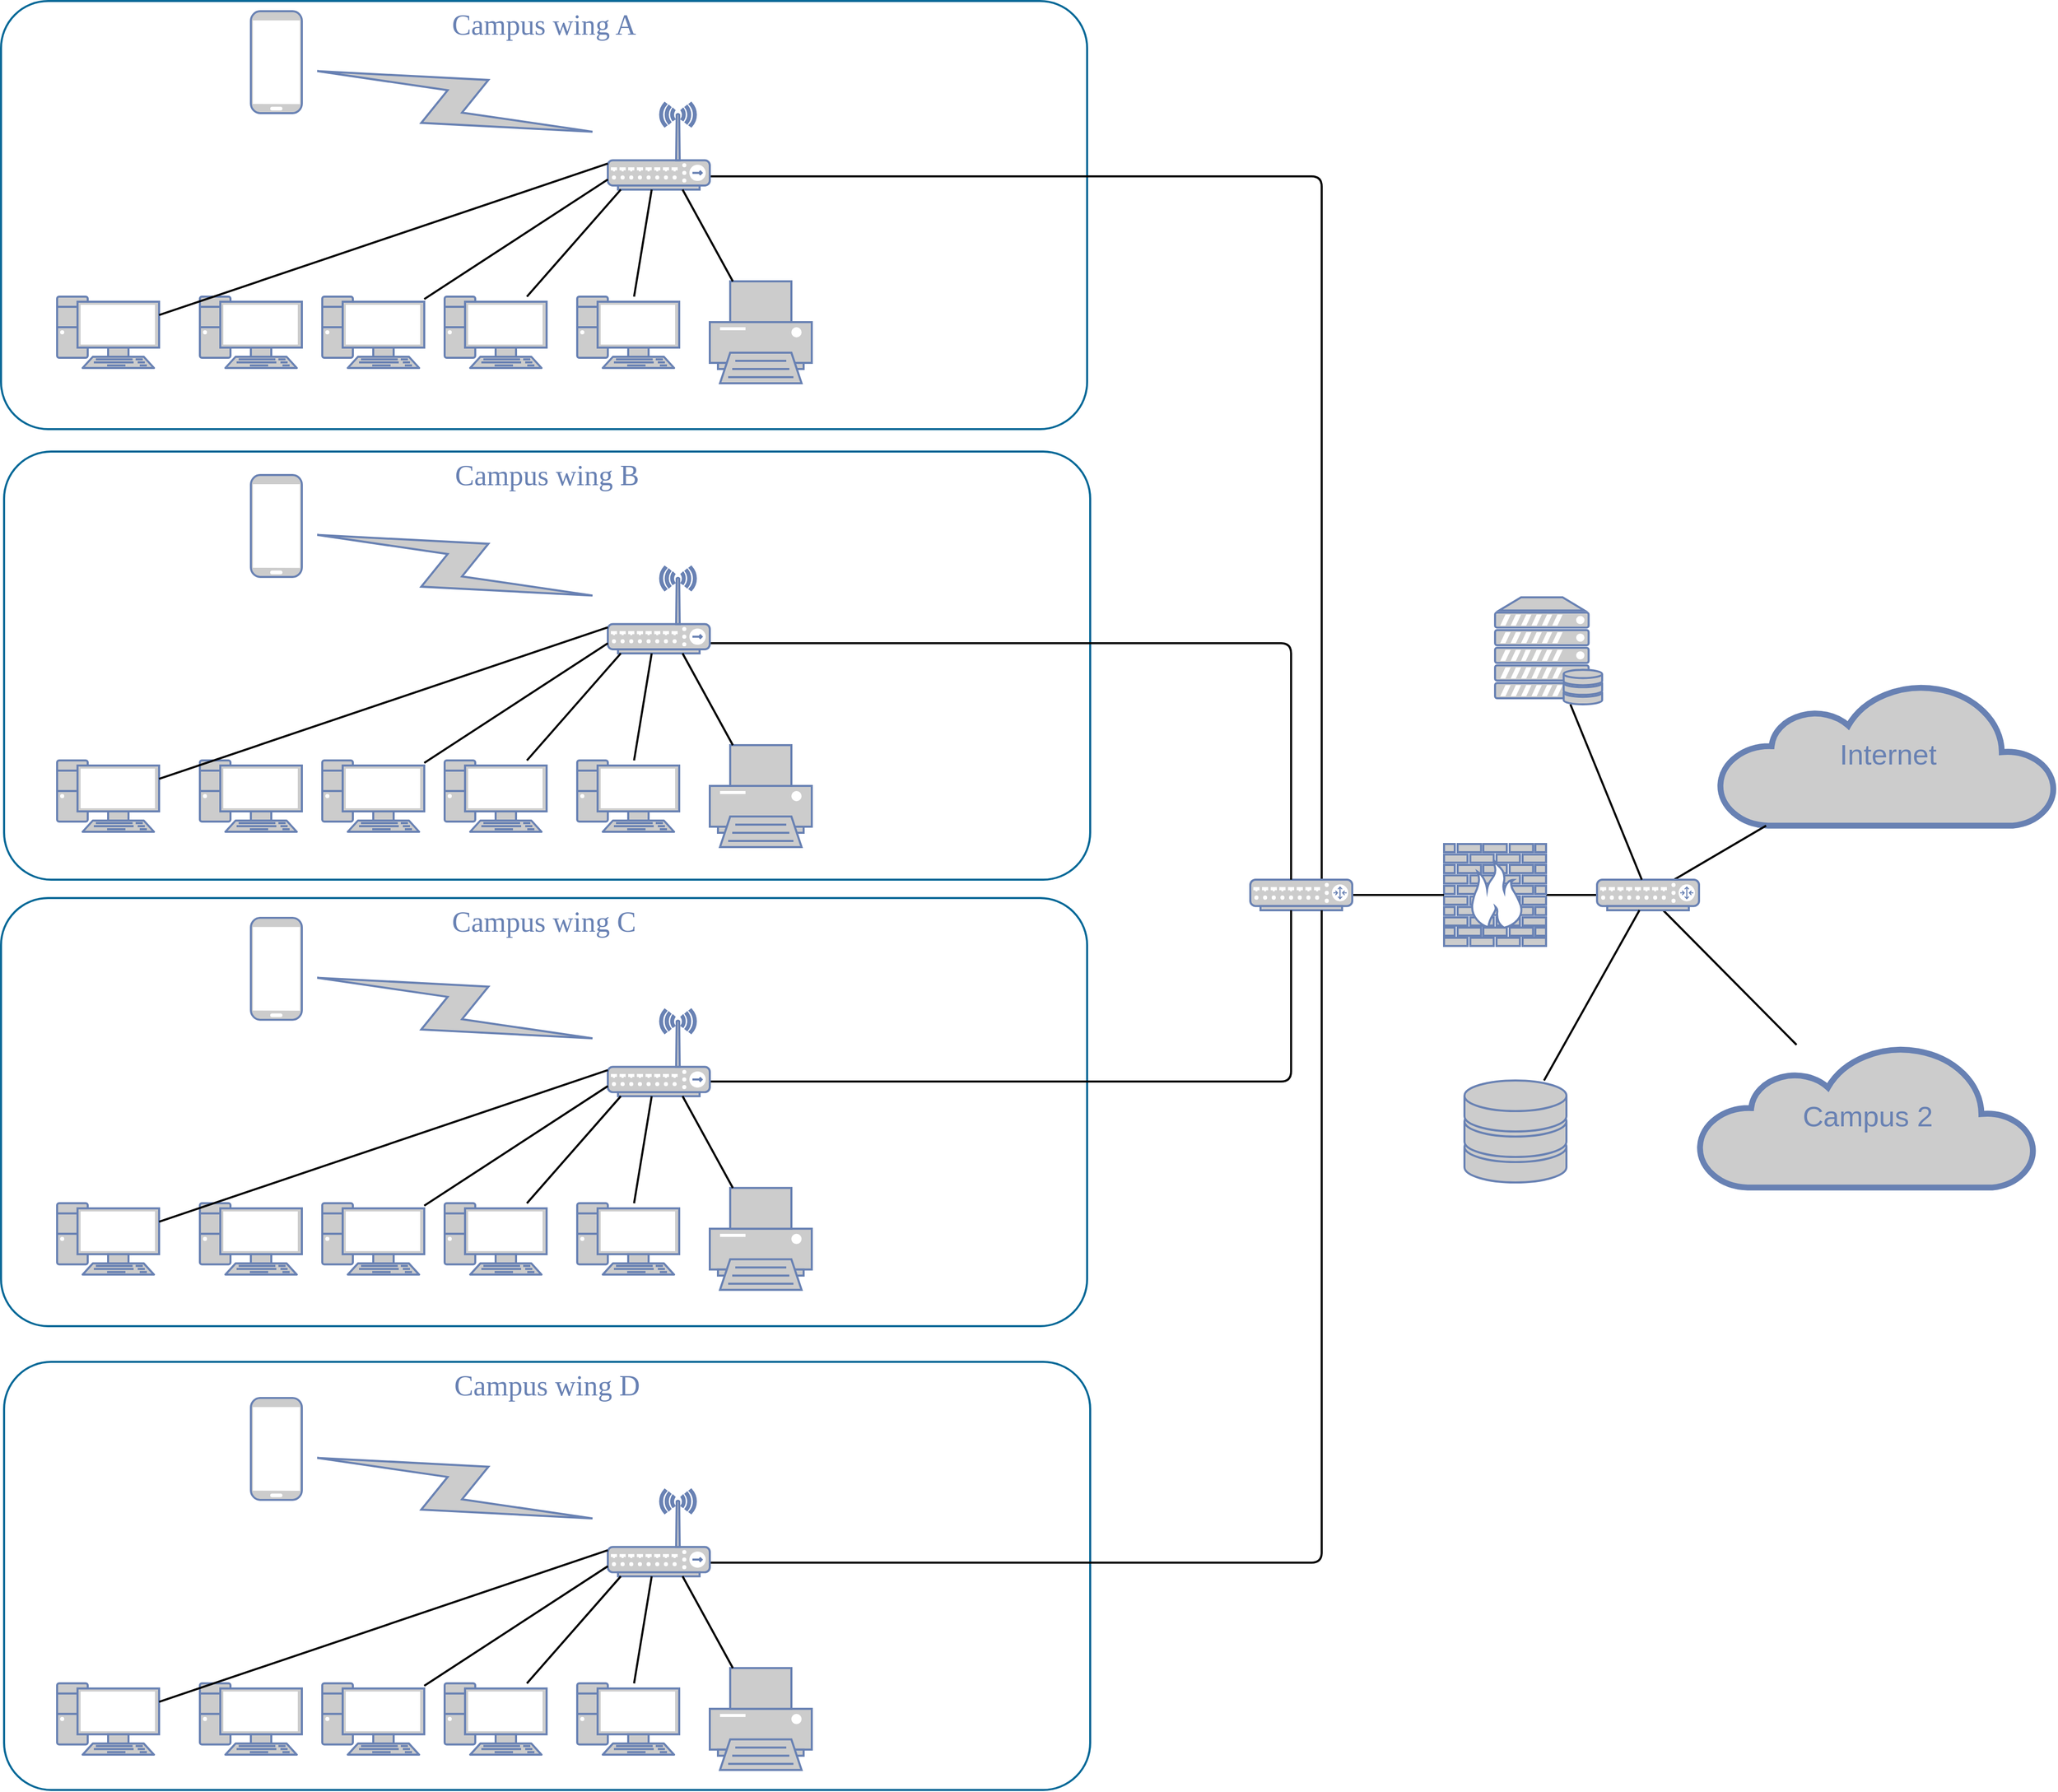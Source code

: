<mxfile version="26.2.9">
  <diagram name="Page-1" id="bfe91b75-5d2c-26a0-9c1d-138518896778">
    <mxGraphModel dx="3520" dy="1870" grid="1" gridSize="10" guides="1" tooltips="1" connect="1" arrows="1" fold="1" page="1" pageScale="1" pageWidth="1100" pageHeight="850" background="none" math="0" shadow="0">
      <root>
        <mxCell id="0" />
        <mxCell id="1" parent="0" />
        <mxCell id="7c3789c024ecab99-82" value="Campus wing D" style="rounded=1;whiteSpace=wrap;html=1;shadow=0;comic=0;strokeColor=#036897;strokeWidth=2;fillColor=none;fontFamily=Verdana;fontSize=28;fontColor=#6881B3;align=center;arcSize=11;verticalAlign=top;" parent="1" vertex="1">
          <mxGeometry x="78" y="1355" width="1065" height="420" as="geometry" />
        </mxCell>
        <mxCell id="7c3789c024ecab99-81" value="Campus wing C" style="rounded=1;whiteSpace=wrap;html=1;shadow=0;comic=0;strokeColor=#036897;strokeWidth=2;fillColor=none;fontFamily=Verdana;fontSize=28;fontColor=#6881B3;align=center;arcSize=11;verticalAlign=top;" parent="1" vertex="1">
          <mxGeometry x="75" y="900" width="1065" height="420" as="geometry" />
        </mxCell>
        <mxCell id="7c3789c024ecab99-79" value="Campus wing B" style="rounded=1;whiteSpace=wrap;html=1;shadow=0;comic=0;strokeColor=#036897;strokeWidth=2;fillColor=none;fontFamily=Verdana;fontSize=28;fontColor=#6881B3;align=center;arcSize=11;verticalAlign=top;" parent="1" vertex="1">
          <mxGeometry x="78" y="462" width="1065" height="420" as="geometry" />
        </mxCell>
        <mxCell id="7c3789c024ecab99-78" value="Campus wing A" style="rounded=1;whiteSpace=wrap;html=1;shadow=0;comic=0;strokeColor=#036897;strokeWidth=2;fillColor=none;fontFamily=Verdana;fontSize=28;fontColor=#6881B3;align=center;arcSize=11;verticalAlign=top;" parent="1" vertex="1">
          <mxGeometry x="75" y="20" width="1065" height="420" as="geometry" />
        </mxCell>
        <mxCell id="7c3789c024ecab99-55" style="edgeStyle=none;html=1;labelBackgroundColor=none;endArrow=none;endFill=0;strokeWidth=2;fontFamily=Verdana;fontSize=28;fontColor=#6881B3;" parent="1" source="7c3789c024ecab99-8" target="7c3789c024ecab99-54" edge="1">
          <mxGeometry relative="1" as="geometry">
            <mxPoint x="1660" y="837.0" as="targetPoint" />
          </mxGeometry>
        </mxCell>
        <mxCell id="7c3789c024ecab99-8" value="" style="fontColor=#0066CC;verticalAlign=top;verticalLabelPosition=bottom;labelPosition=center;align=center;html=1;fillColor=#CCCCCC;strokeColor=#6881B3;gradientColor=none;gradientDirection=north;strokeWidth=2;shape=mxgraph.networks.firewall;rounded=0;shadow=0;comic=0;" parent="1" vertex="1">
          <mxGeometry x="1490" y="847" width="100" height="100" as="geometry" />
        </mxCell>
        <mxCell id="7c3789c024ecab99-18" style="edgeStyle=orthogonalEdgeStyle;html=1;labelBackgroundColor=none;endArrow=none;endFill=0;strokeWidth=2;fontFamily=Verdana;fontSize=15;fontColor=#036897;" parent="1" source="7c3789c024ecab99-9" target="7c3789c024ecab99-10" edge="1">
          <mxGeometry relative="1" as="geometry">
            <mxPoint x="1110" y="310" as="targetPoint" />
            <Array as="points">
              <mxPoint x="1370" y="192" />
            </Array>
          </mxGeometry>
        </mxCell>
        <mxCell id="7c3789c024ecab99-52" style="edgeStyle=none;html=1;labelBackgroundColor=none;endArrow=none;endFill=0;strokeWidth=2;fontFamily=Verdana;fontSize=15;fontColor=#036897;" parent="1" source="7c3789c024ecab99-10" target="7c3789c024ecab99-8" edge="1">
          <mxGeometry relative="1" as="geometry">
            <mxPoint x="1550.0" y="917" as="targetPoint" />
          </mxGeometry>
        </mxCell>
        <mxCell id="7c3789c024ecab99-10" value="" style="fontColor=#0066CC;verticalAlign=top;verticalLabelPosition=bottom;labelPosition=center;align=center;html=1;fillColor=#CCCCCC;strokeColor=#6881B3;gradientColor=none;gradientDirection=north;strokeWidth=2;shape=mxgraph.networks.router;rounded=0;shadow=0;comic=0;" parent="1" vertex="1">
          <mxGeometry x="1300" y="882" width="100" height="30" as="geometry" />
        </mxCell>
        <mxCell id="7c3789c024ecab99-1" value="" style="fontColor=#0066CC;verticalAlign=top;verticalLabelPosition=bottom;labelPosition=center;align=center;html=1;fillColor=#CCCCCC;strokeColor=#6881B3;gradientColor=none;gradientDirection=north;strokeWidth=2;shape=mxgraph.networks.pc;rounded=0;shadow=0;comic=0;" parent="1" vertex="1">
          <mxGeometry x="130.0" y="310" width="100" height="70" as="geometry" />
        </mxCell>
        <mxCell id="7c3789c024ecab99-2" value="" style="fontColor=#0066CC;verticalAlign=top;verticalLabelPosition=bottom;labelPosition=center;align=center;html=1;fillColor=#CCCCCC;strokeColor=#6881B3;gradientColor=none;gradientDirection=north;strokeWidth=2;shape=mxgraph.networks.pc;rounded=0;shadow=0;comic=0;" parent="1" vertex="1">
          <mxGeometry x="270.0" y="310" width="100" height="70" as="geometry" />
        </mxCell>
        <mxCell id="7c3789c024ecab99-3" value="" style="fontColor=#0066CC;verticalAlign=top;verticalLabelPosition=bottom;labelPosition=center;align=center;html=1;fillColor=#CCCCCC;strokeColor=#6881B3;gradientColor=none;gradientDirection=north;strokeWidth=2;shape=mxgraph.networks.pc;rounded=0;shadow=0;comic=0;" parent="1" vertex="1">
          <mxGeometry x="390.0" y="310" width="100" height="70" as="geometry" />
        </mxCell>
        <mxCell id="7c3789c024ecab99-4" value="" style="fontColor=#0066CC;verticalAlign=top;verticalLabelPosition=bottom;labelPosition=center;align=center;html=1;fillColor=#CCCCCC;strokeColor=#6881B3;gradientColor=none;gradientDirection=north;strokeWidth=2;shape=mxgraph.networks.pc;rounded=0;shadow=0;comic=0;" parent="1" vertex="1">
          <mxGeometry x="510.0" y="310" width="100" height="70" as="geometry" />
        </mxCell>
        <mxCell id="7c3789c024ecab99-5" value="" style="fontColor=#0066CC;verticalAlign=top;verticalLabelPosition=bottom;labelPosition=center;align=center;html=1;fillColor=#CCCCCC;strokeColor=#6881B3;gradientColor=none;gradientDirection=north;strokeWidth=2;shape=mxgraph.networks.pc;rounded=0;shadow=0;comic=0;" parent="1" vertex="1">
          <mxGeometry x="640.0" y="310" width="100" height="70" as="geometry" />
        </mxCell>
        <mxCell id="7c3789c024ecab99-6" value="" style="fontColor=#0066CC;verticalAlign=top;verticalLabelPosition=bottom;labelPosition=center;align=center;html=1;fillColor=#CCCCCC;strokeColor=#6881B3;gradientColor=none;gradientDirection=north;strokeWidth=2;shape=mxgraph.networks.printer;rounded=0;shadow=0;comic=0;" parent="1" vertex="1">
          <mxGeometry x="770.0" y="295" width="100" height="100" as="geometry" />
        </mxCell>
        <mxCell id="7c3789c024ecab99-9" value="" style="fontColor=#0066CC;verticalAlign=top;verticalLabelPosition=bottom;labelPosition=center;align=center;html=1;fillColor=#CCCCCC;strokeColor=#6881B3;gradientColor=none;gradientDirection=north;strokeWidth=2;shape=mxgraph.networks.wireless_hub;rounded=0;shadow=0;comic=0;" parent="1" vertex="1">
          <mxGeometry x="670.0" y="120" width="100" height="85" as="geometry" />
        </mxCell>
        <mxCell id="7c3789c024ecab99-13" style="edgeStyle=none;html=1;labelBackgroundColor=none;endArrow=none;endFill=0;strokeWidth=2;fontFamily=Verdana;fontSize=15;fontColor=#036897;" parent="1" source="7c3789c024ecab99-1" target="7c3789c024ecab99-9" edge="1">
          <mxGeometry relative="1" as="geometry">
            <mxPoint x="650.0" y="240" as="targetPoint" />
          </mxGeometry>
        </mxCell>
        <mxCell id="7c3789c024ecab99-14" style="edgeStyle=none;html=1;labelBackgroundColor=none;endArrow=none;endFill=0;strokeWidth=2;fontFamily=Verdana;fontSize=15;fontColor=#036897;" parent="1" source="7c3789c024ecab99-3" target="7c3789c024ecab99-9" edge="1">
          <mxGeometry relative="1" as="geometry" />
        </mxCell>
        <mxCell id="7c3789c024ecab99-15" style="edgeStyle=none;html=1;labelBackgroundColor=none;endArrow=none;endFill=0;strokeWidth=2;fontFamily=Verdana;fontSize=15;fontColor=#036897;" parent="1" source="7c3789c024ecab99-4" target="7c3789c024ecab99-9" edge="1">
          <mxGeometry relative="1" as="geometry" />
        </mxCell>
        <mxCell id="7c3789c024ecab99-16" style="edgeStyle=none;html=1;labelBackgroundColor=none;endArrow=none;endFill=0;strokeWidth=2;fontFamily=Verdana;fontSize=15;fontColor=#036897;" parent="1" source="7c3789c024ecab99-5" target="7c3789c024ecab99-9" edge="1">
          <mxGeometry relative="1" as="geometry" />
        </mxCell>
        <mxCell id="7c3789c024ecab99-17" style="edgeStyle=none;html=1;labelBackgroundColor=none;endArrow=none;endFill=0;strokeWidth=2;fontFamily=Verdana;fontSize=15;fontColor=#036897;" parent="1" source="7c3789c024ecab99-6" target="7c3789c024ecab99-9" edge="1">
          <mxGeometry relative="1" as="geometry" />
        </mxCell>
        <mxCell id="7c3789c024ecab99-11" value="" style="html=1;fillColor=#CCCCCC;strokeColor=#6881B3;gradientColor=none;gradientDirection=north;strokeWidth=2;shape=mxgraph.networks.comm_link_edge;html=1;labelBackgroundColor=none;endArrow=none;endFill=0;fontFamily=Verdana;fontSize=20;" parent="1" source="7c3789c024ecab99-9" target="7c3789c024ecab99-12" edge="1">
          <mxGeometry width="100" height="100" relative="1" as="geometry">
            <mxPoint x="900.0" y="220" as="sourcePoint" />
            <mxPoint x="603.0" y="133" as="targetPoint" />
          </mxGeometry>
        </mxCell>
        <mxCell id="7c3789c024ecab99-12" value="" style="fontColor=#0066CC;verticalAlign=top;verticalLabelPosition=bottom;labelPosition=center;align=center;html=1;fillColor=#CCCCCC;strokeColor=#6881B3;gradientColor=none;gradientDirection=north;strokeWidth=2;shape=mxgraph.networks.mobile;rounded=0;shadow=0;comic=0;" parent="1" vertex="1">
          <mxGeometry x="320.0" y="30" width="50" height="100" as="geometry" />
        </mxCell>
        <mxCell id="7c3789c024ecab99-20" value="" style="fontColor=#0066CC;verticalAlign=top;verticalLabelPosition=bottom;labelPosition=center;align=center;html=1;fillColor=#CCCCCC;strokeColor=#6881B3;gradientColor=none;gradientDirection=north;strokeWidth=2;shape=mxgraph.networks.pc;rounded=0;shadow=0;comic=0;" parent="1" vertex="1">
          <mxGeometry x="130.0" y="765" width="100" height="70" as="geometry" />
        </mxCell>
        <mxCell id="7c3789c024ecab99-21" value="" style="fontColor=#0066CC;verticalAlign=top;verticalLabelPosition=bottom;labelPosition=center;align=center;html=1;fillColor=#CCCCCC;strokeColor=#6881B3;gradientColor=none;gradientDirection=north;strokeWidth=2;shape=mxgraph.networks.pc;rounded=0;shadow=0;comic=0;" parent="1" vertex="1">
          <mxGeometry x="270.0" y="765" width="100" height="70" as="geometry" />
        </mxCell>
        <mxCell id="7c3789c024ecab99-23" value="" style="fontColor=#0066CC;verticalAlign=top;verticalLabelPosition=bottom;labelPosition=center;align=center;html=1;fillColor=#CCCCCC;strokeColor=#6881B3;gradientColor=none;gradientDirection=north;strokeWidth=2;shape=mxgraph.networks.pc;rounded=0;shadow=0;comic=0;" parent="1" vertex="1">
          <mxGeometry x="390.0" y="765" width="100" height="70" as="geometry" />
        </mxCell>
        <mxCell id="7c3789c024ecab99-25" value="" style="fontColor=#0066CC;verticalAlign=top;verticalLabelPosition=bottom;labelPosition=center;align=center;html=1;fillColor=#CCCCCC;strokeColor=#6881B3;gradientColor=none;gradientDirection=north;strokeWidth=2;shape=mxgraph.networks.pc;rounded=0;shadow=0;comic=0;" parent="1" vertex="1">
          <mxGeometry x="510.0" y="765" width="100" height="70" as="geometry" />
        </mxCell>
        <mxCell id="7c3789c024ecab99-27" value="" style="fontColor=#0066CC;verticalAlign=top;verticalLabelPosition=bottom;labelPosition=center;align=center;html=1;fillColor=#CCCCCC;strokeColor=#6881B3;gradientColor=none;gradientDirection=north;strokeWidth=2;shape=mxgraph.networks.pc;rounded=0;shadow=0;comic=0;" parent="1" vertex="1">
          <mxGeometry x="640.0" y="765" width="100" height="70" as="geometry" />
        </mxCell>
        <mxCell id="7c3789c024ecab99-29" value="" style="fontColor=#0066CC;verticalAlign=top;verticalLabelPosition=bottom;labelPosition=center;align=center;html=1;fillColor=#CCCCCC;strokeColor=#6881B3;gradientColor=none;gradientDirection=north;strokeWidth=2;shape=mxgraph.networks.printer;rounded=0;shadow=0;comic=0;" parent="1" vertex="1">
          <mxGeometry x="770.0" y="750" width="100" height="100" as="geometry" />
        </mxCell>
        <mxCell id="7c3789c024ecab99-50" style="edgeStyle=orthogonalEdgeStyle;html=1;labelBackgroundColor=none;endArrow=none;endFill=0;strokeWidth=2;fontFamily=Verdana;fontSize=15;fontColor=#036897;" parent="1" source="7c3789c024ecab99-30" target="7c3789c024ecab99-10" edge="1">
          <mxGeometry relative="1" as="geometry">
            <mxPoint x="1080.0" y="410" as="targetPoint" />
            <mxPoint x="1200" y="620" as="sourcePoint" />
            <Array as="points">
              <mxPoint x="1340" y="650" />
            </Array>
          </mxGeometry>
        </mxCell>
        <mxCell id="7c3789c024ecab99-30" value="" style="fontColor=#0066CC;verticalAlign=top;verticalLabelPosition=bottom;labelPosition=center;align=center;html=1;fillColor=#CCCCCC;strokeColor=#6881B3;gradientColor=none;gradientDirection=north;strokeWidth=2;shape=mxgraph.networks.wireless_hub;rounded=0;shadow=0;comic=0;" parent="1" vertex="1">
          <mxGeometry x="670.0" y="575" width="100" height="85" as="geometry" />
        </mxCell>
        <mxCell id="7c3789c024ecab99-19" style="edgeStyle=none;html=1;labelBackgroundColor=none;endArrow=none;endFill=0;strokeWidth=2;fontFamily=Verdana;fontSize=15;fontColor=#036897;" parent="1" source="7c3789c024ecab99-20" target="7c3789c024ecab99-30" edge="1">
          <mxGeometry relative="1" as="geometry">
            <mxPoint x="650.0" y="695" as="targetPoint" />
          </mxGeometry>
        </mxCell>
        <mxCell id="7c3789c024ecab99-22" style="edgeStyle=none;html=1;labelBackgroundColor=none;endArrow=none;endFill=0;strokeWidth=2;fontFamily=Verdana;fontSize=15;fontColor=#036897;" parent="1" source="7c3789c024ecab99-23" target="7c3789c024ecab99-30" edge="1">
          <mxGeometry relative="1" as="geometry" />
        </mxCell>
        <mxCell id="7c3789c024ecab99-24" style="edgeStyle=none;html=1;labelBackgroundColor=none;endArrow=none;endFill=0;strokeWidth=2;fontFamily=Verdana;fontSize=15;fontColor=#036897;" parent="1" source="7c3789c024ecab99-25" target="7c3789c024ecab99-30" edge="1">
          <mxGeometry relative="1" as="geometry" />
        </mxCell>
        <mxCell id="7c3789c024ecab99-26" style="edgeStyle=none;html=1;labelBackgroundColor=none;endArrow=none;endFill=0;strokeWidth=2;fontFamily=Verdana;fontSize=15;fontColor=#036897;" parent="1" source="7c3789c024ecab99-27" target="7c3789c024ecab99-30" edge="1">
          <mxGeometry relative="1" as="geometry" />
        </mxCell>
        <mxCell id="7c3789c024ecab99-28" style="edgeStyle=none;html=1;labelBackgroundColor=none;endArrow=none;endFill=0;strokeWidth=2;fontFamily=Verdana;fontSize=15;fontColor=#036897;" parent="1" source="7c3789c024ecab99-29" target="7c3789c024ecab99-30" edge="1">
          <mxGeometry relative="1" as="geometry" />
        </mxCell>
        <mxCell id="7c3789c024ecab99-31" value="" style="html=1;fillColor=#CCCCCC;strokeColor=#6881B3;gradientColor=none;gradientDirection=north;strokeWidth=2;shape=mxgraph.networks.comm_link_edge;html=1;labelBackgroundColor=none;endArrow=none;endFill=0;fontFamily=Verdana;fontSize=20;" parent="1" source="7c3789c024ecab99-30" target="7c3789c024ecab99-32" edge="1">
          <mxGeometry width="100" height="100" relative="1" as="geometry">
            <mxPoint x="900.0" y="675" as="sourcePoint" />
            <mxPoint x="603.0" y="588" as="targetPoint" />
          </mxGeometry>
        </mxCell>
        <mxCell id="7c3789c024ecab99-32" value="" style="fontColor=#0066CC;verticalAlign=top;verticalLabelPosition=bottom;labelPosition=center;align=center;html=1;fillColor=#CCCCCC;strokeColor=#6881B3;gradientColor=none;gradientDirection=north;strokeWidth=2;shape=mxgraph.networks.mobile;rounded=0;shadow=0;comic=0;" parent="1" vertex="1">
          <mxGeometry x="320.0" y="485" width="50" height="100" as="geometry" />
        </mxCell>
        <mxCell id="7c3789c024ecab99-34" value="" style="fontColor=#0066CC;verticalAlign=top;verticalLabelPosition=bottom;labelPosition=center;align=center;html=1;fillColor=#CCCCCC;strokeColor=#6881B3;gradientColor=none;gradientDirection=north;strokeWidth=2;shape=mxgraph.networks.pc;rounded=0;shadow=0;comic=0;" parent="1" vertex="1">
          <mxGeometry x="130.0" y="1199.412" width="100" height="70" as="geometry" />
        </mxCell>
        <mxCell id="7c3789c024ecab99-35" value="" style="fontColor=#0066CC;verticalAlign=top;verticalLabelPosition=bottom;labelPosition=center;align=center;html=1;fillColor=#CCCCCC;strokeColor=#6881B3;gradientColor=none;gradientDirection=north;strokeWidth=2;shape=mxgraph.networks.pc;rounded=0;shadow=0;comic=0;" parent="1" vertex="1">
          <mxGeometry x="270.0" y="1199.412" width="100" height="70" as="geometry" />
        </mxCell>
        <mxCell id="7c3789c024ecab99-37" value="" style="fontColor=#0066CC;verticalAlign=top;verticalLabelPosition=bottom;labelPosition=center;align=center;html=1;fillColor=#CCCCCC;strokeColor=#6881B3;gradientColor=none;gradientDirection=north;strokeWidth=2;shape=mxgraph.networks.pc;rounded=0;shadow=0;comic=0;" parent="1" vertex="1">
          <mxGeometry x="390.0" y="1199.412" width="100" height="70" as="geometry" />
        </mxCell>
        <mxCell id="7c3789c024ecab99-39" value="" style="fontColor=#0066CC;verticalAlign=top;verticalLabelPosition=bottom;labelPosition=center;align=center;html=1;fillColor=#CCCCCC;strokeColor=#6881B3;gradientColor=none;gradientDirection=north;strokeWidth=2;shape=mxgraph.networks.pc;rounded=0;shadow=0;comic=0;" parent="1" vertex="1">
          <mxGeometry x="510.0" y="1199.412" width="100" height="70" as="geometry" />
        </mxCell>
        <mxCell id="7c3789c024ecab99-41" value="" style="fontColor=#0066CC;verticalAlign=top;verticalLabelPosition=bottom;labelPosition=center;align=center;html=1;fillColor=#CCCCCC;strokeColor=#6881B3;gradientColor=none;gradientDirection=north;strokeWidth=2;shape=mxgraph.networks.pc;rounded=0;shadow=0;comic=0;" parent="1" vertex="1">
          <mxGeometry x="640.0" y="1199.412" width="100" height="70" as="geometry" />
        </mxCell>
        <mxCell id="7c3789c024ecab99-43" value="" style="fontColor=#0066CC;verticalAlign=top;verticalLabelPosition=bottom;labelPosition=center;align=center;html=1;fillColor=#CCCCCC;strokeColor=#6881B3;gradientColor=none;gradientDirection=north;strokeWidth=2;shape=mxgraph.networks.printer;rounded=0;shadow=0;comic=0;" parent="1" vertex="1">
          <mxGeometry x="770.0" y="1184.412" width="100" height="100" as="geometry" />
        </mxCell>
        <mxCell id="7c3789c024ecab99-51" style="edgeStyle=orthogonalEdgeStyle;html=1;labelBackgroundColor=none;endArrow=none;endFill=0;strokeWidth=2;fontFamily=Verdana;fontSize=15;fontColor=#036897;" parent="1" source="7c3789c024ecab99-44" target="7c3789c024ecab99-10" edge="1">
          <mxGeometry relative="1" as="geometry">
            <mxPoint x="1180" y="430" as="targetPoint" />
            <Array as="points">
              <mxPoint x="1340" y="1080" />
            </Array>
          </mxGeometry>
        </mxCell>
        <mxCell id="7c3789c024ecab99-44" value="" style="fontColor=#0066CC;verticalAlign=top;verticalLabelPosition=bottom;labelPosition=center;align=center;html=1;fillColor=#CCCCCC;strokeColor=#6881B3;gradientColor=none;gradientDirection=north;strokeWidth=2;shape=mxgraph.networks.wireless_hub;rounded=0;shadow=0;comic=0;" parent="1" vertex="1">
          <mxGeometry x="670.0" y="1009.412" width="100" height="85" as="geometry" />
        </mxCell>
        <mxCell id="7c3789c024ecab99-33" style="edgeStyle=none;html=1;labelBackgroundColor=none;endArrow=none;endFill=0;strokeWidth=2;fontFamily=Verdana;fontSize=15;fontColor=#036897;" parent="1" source="7c3789c024ecab99-34" target="7c3789c024ecab99-44" edge="1">
          <mxGeometry relative="1" as="geometry">
            <mxPoint x="650.0" y="1129.412" as="targetPoint" />
          </mxGeometry>
        </mxCell>
        <mxCell id="7c3789c024ecab99-36" style="edgeStyle=none;html=1;labelBackgroundColor=none;endArrow=none;endFill=0;strokeWidth=2;fontFamily=Verdana;fontSize=15;fontColor=#036897;" parent="1" source="7c3789c024ecab99-37" target="7c3789c024ecab99-44" edge="1">
          <mxGeometry relative="1" as="geometry" />
        </mxCell>
        <mxCell id="7c3789c024ecab99-38" style="edgeStyle=none;html=1;labelBackgroundColor=none;endArrow=none;endFill=0;strokeWidth=2;fontFamily=Verdana;fontSize=15;fontColor=#036897;" parent="1" source="7c3789c024ecab99-39" target="7c3789c024ecab99-44" edge="1">
          <mxGeometry relative="1" as="geometry" />
        </mxCell>
        <mxCell id="7c3789c024ecab99-40" style="edgeStyle=none;html=1;labelBackgroundColor=none;endArrow=none;endFill=0;strokeWidth=2;fontFamily=Verdana;fontSize=15;fontColor=#036897;" parent="1" source="7c3789c024ecab99-41" target="7c3789c024ecab99-44" edge="1">
          <mxGeometry relative="1" as="geometry" />
        </mxCell>
        <mxCell id="7c3789c024ecab99-42" style="edgeStyle=none;html=1;labelBackgroundColor=none;endArrow=none;endFill=0;strokeWidth=2;fontFamily=Verdana;fontSize=15;fontColor=#036897;" parent="1" source="7c3789c024ecab99-43" target="7c3789c024ecab99-44" edge="1">
          <mxGeometry relative="1" as="geometry" />
        </mxCell>
        <mxCell id="7c3789c024ecab99-45" value="" style="html=1;fillColor=#CCCCCC;strokeColor=#6881B3;gradientColor=none;gradientDirection=north;strokeWidth=2;shape=mxgraph.networks.comm_link_edge;html=1;labelBackgroundColor=none;endArrow=none;endFill=0;fontFamily=Verdana;fontSize=20;" parent="1" source="7c3789c024ecab99-44" target="7c3789c024ecab99-46" edge="1">
          <mxGeometry width="100" height="100" relative="1" as="geometry">
            <mxPoint x="900.0" y="1109.412" as="sourcePoint" />
            <mxPoint x="603.0" y="1022.412" as="targetPoint" />
          </mxGeometry>
        </mxCell>
        <mxCell id="7c3789c024ecab99-46" value="" style="fontColor=#0066CC;verticalAlign=top;verticalLabelPosition=bottom;labelPosition=center;align=center;html=1;fillColor=#CCCCCC;strokeColor=#6881B3;gradientColor=none;gradientDirection=north;strokeWidth=2;shape=mxgraph.networks.mobile;rounded=0;shadow=0;comic=0;" parent="1" vertex="1">
          <mxGeometry x="320.0" y="919.412" width="50" height="100" as="geometry" />
        </mxCell>
        <mxCell id="7c3789c024ecab99-53" value="Internet" style="html=1;fillColor=#CCCCCC;strokeColor=#6881B3;gradientColor=none;gradientDirection=north;strokeWidth=2;shape=mxgraph.networks.cloud;fontColor=#6881B3;rounded=0;shadow=0;comic=0;align=center;fontSize=28;" parent="1" vertex="1">
          <mxGeometry x="1760" y="689" width="330" height="140" as="geometry" />
        </mxCell>
        <mxCell id="7c3789c024ecab99-56" style="edgeStyle=none;html=1;labelBackgroundColor=none;endArrow=none;endFill=0;strokeWidth=2;fontFamily=Verdana;fontSize=28;fontColor=#6881B3;" parent="1" source="7c3789c024ecab99-54" target="7c3789c024ecab99-53" edge="1">
          <mxGeometry relative="1" as="geometry" />
        </mxCell>
        <mxCell id="7c3789c024ecab99-77" style="edgeStyle=none;html=1;labelBackgroundColor=none;endArrow=none;endFill=0;strokeWidth=2;fontFamily=Verdana;fontSize=28;fontColor=#6881B3;" parent="1" source="7c3789c024ecab99-54" target="7c3789c024ecab99-76" edge="1">
          <mxGeometry relative="1" as="geometry" />
        </mxCell>
        <mxCell id="7c3789c024ecab99-54" value="" style="fontColor=#0066CC;verticalAlign=top;verticalLabelPosition=bottom;labelPosition=center;align=center;html=1;fillColor=#CCCCCC;strokeColor=#6881B3;gradientColor=none;gradientDirection=north;strokeWidth=2;shape=mxgraph.networks.router;rounded=0;shadow=0;comic=0;" parent="1" vertex="1">
          <mxGeometry x="1640" y="882" width="100" height="30" as="geometry" />
        </mxCell>
        <mxCell id="7c3789c024ecab99-60" style="edgeStyle=none;html=1;labelBackgroundColor=none;endArrow=none;endFill=0;strokeWidth=2;fontFamily=Verdana;fontSize=28;fontColor=#6881B3;" parent="1" source="7c3789c024ecab99-57" target="7c3789c024ecab99-54" edge="1">
          <mxGeometry relative="1" as="geometry" />
        </mxCell>
        <mxCell id="7c3789c024ecab99-57" value="" style="fontColor=#0066CC;verticalAlign=top;verticalLabelPosition=bottom;labelPosition=center;align=center;html=1;fillColor=#CCCCCC;strokeColor=#6881B3;gradientColor=none;gradientDirection=north;strokeWidth=2;shape=mxgraph.networks.storage;rounded=0;shadow=0;comic=0;" parent="1" vertex="1">
          <mxGeometry x="1510" y="1079" width="100" height="100" as="geometry" />
        </mxCell>
        <mxCell id="7c3789c024ecab99-59" style="edgeStyle=none;html=1;labelBackgroundColor=none;endArrow=none;endFill=0;strokeWidth=2;fontFamily=Verdana;fontSize=28;fontColor=#6881B3;" parent="1" source="7c3789c024ecab99-58" target="7c3789c024ecab99-54" edge="1">
          <mxGeometry relative="1" as="geometry">
            <mxPoint x="1570" y="827" as="targetPoint" />
          </mxGeometry>
        </mxCell>
        <mxCell id="7c3789c024ecab99-58" value="" style="fontColor=#0066CC;verticalAlign=top;verticalLabelPosition=bottom;labelPosition=center;align=center;html=1;fillColor=#CCCCCC;strokeColor=#6881B3;gradientColor=none;gradientDirection=north;strokeWidth=2;shape=mxgraph.networks.server_storage;rounded=0;shadow=0;comic=0;" parent="1" vertex="1">
          <mxGeometry x="1540" y="605" width="105" height="105" as="geometry" />
        </mxCell>
        <mxCell id="7c3789c024ecab99-61" value="" style="fontColor=#0066CC;verticalAlign=top;verticalLabelPosition=bottom;labelPosition=center;align=center;html=1;fillColor=#CCCCCC;strokeColor=#6881B3;gradientColor=none;gradientDirection=north;strokeWidth=2;shape=mxgraph.networks.pc;rounded=0;shadow=0;comic=0;" parent="1" vertex="1">
          <mxGeometry x="130.0" y="1670.412" width="100" height="70" as="geometry" />
        </mxCell>
        <mxCell id="7c3789c024ecab99-62" value="" style="fontColor=#0066CC;verticalAlign=top;verticalLabelPosition=bottom;labelPosition=center;align=center;html=1;fillColor=#CCCCCC;strokeColor=#6881B3;gradientColor=none;gradientDirection=north;strokeWidth=2;shape=mxgraph.networks.pc;rounded=0;shadow=0;comic=0;" parent="1" vertex="1">
          <mxGeometry x="270.0" y="1670.412" width="100" height="70" as="geometry" />
        </mxCell>
        <mxCell id="7c3789c024ecab99-63" value="" style="fontColor=#0066CC;verticalAlign=top;verticalLabelPosition=bottom;labelPosition=center;align=center;html=1;fillColor=#CCCCCC;strokeColor=#6881B3;gradientColor=none;gradientDirection=north;strokeWidth=2;shape=mxgraph.networks.pc;rounded=0;shadow=0;comic=0;" parent="1" vertex="1">
          <mxGeometry x="390.0" y="1670.412" width="100" height="70" as="geometry" />
        </mxCell>
        <mxCell id="7c3789c024ecab99-64" value="" style="fontColor=#0066CC;verticalAlign=top;verticalLabelPosition=bottom;labelPosition=center;align=center;html=1;fillColor=#CCCCCC;strokeColor=#6881B3;gradientColor=none;gradientDirection=north;strokeWidth=2;shape=mxgraph.networks.pc;rounded=0;shadow=0;comic=0;" parent="1" vertex="1">
          <mxGeometry x="510.0" y="1670.412" width="100" height="70" as="geometry" />
        </mxCell>
        <mxCell id="7c3789c024ecab99-65" value="" style="fontColor=#0066CC;verticalAlign=top;verticalLabelPosition=bottom;labelPosition=center;align=center;html=1;fillColor=#CCCCCC;strokeColor=#6881B3;gradientColor=none;gradientDirection=north;strokeWidth=2;shape=mxgraph.networks.pc;rounded=0;shadow=0;comic=0;" parent="1" vertex="1">
          <mxGeometry x="640.0" y="1670.412" width="100" height="70" as="geometry" />
        </mxCell>
        <mxCell id="7c3789c024ecab99-66" value="" style="fontColor=#0066CC;verticalAlign=top;verticalLabelPosition=bottom;labelPosition=center;align=center;html=1;fillColor=#CCCCCC;strokeColor=#6881B3;gradientColor=none;gradientDirection=north;strokeWidth=2;shape=mxgraph.networks.printer;rounded=0;shadow=0;comic=0;" parent="1" vertex="1">
          <mxGeometry x="770.0" y="1655.412" width="100" height="100" as="geometry" />
        </mxCell>
        <mxCell id="7c3789c024ecab99-75" style="edgeStyle=orthogonalEdgeStyle;html=1;labelBackgroundColor=none;endArrow=none;endFill=0;strokeWidth=2;fontFamily=Verdana;fontSize=28;fontColor=#6881B3;" parent="1" source="7c3789c024ecab99-67" target="7c3789c024ecab99-10" edge="1">
          <mxGeometry relative="1" as="geometry">
            <mxPoint x="1240" y="760" as="targetPoint" />
            <Array as="points">
              <mxPoint x="1370" y="1552" />
            </Array>
          </mxGeometry>
        </mxCell>
        <mxCell id="7c3789c024ecab99-67" value="" style="fontColor=#0066CC;verticalAlign=top;verticalLabelPosition=bottom;labelPosition=center;align=center;html=1;fillColor=#CCCCCC;strokeColor=#6881B3;gradientColor=none;gradientDirection=north;strokeWidth=2;shape=mxgraph.networks.wireless_hub;rounded=0;shadow=0;comic=0;" parent="1" vertex="1">
          <mxGeometry x="670.0" y="1480.412" width="100" height="85" as="geometry" />
        </mxCell>
        <mxCell id="7c3789c024ecab99-68" style="edgeStyle=none;html=1;labelBackgroundColor=none;endArrow=none;endFill=0;strokeWidth=2;fontFamily=Verdana;fontSize=15;fontColor=#036897;" parent="1" source="7c3789c024ecab99-61" target="7c3789c024ecab99-67" edge="1">
          <mxGeometry relative="1" as="geometry">
            <mxPoint x="650.0" y="1600.412" as="targetPoint" />
          </mxGeometry>
        </mxCell>
        <mxCell id="7c3789c024ecab99-69" style="edgeStyle=none;html=1;labelBackgroundColor=none;endArrow=none;endFill=0;strokeWidth=2;fontFamily=Verdana;fontSize=15;fontColor=#036897;" parent="1" source="7c3789c024ecab99-63" target="7c3789c024ecab99-67" edge="1">
          <mxGeometry relative="1" as="geometry" />
        </mxCell>
        <mxCell id="7c3789c024ecab99-70" style="edgeStyle=none;html=1;labelBackgroundColor=none;endArrow=none;endFill=0;strokeWidth=2;fontFamily=Verdana;fontSize=15;fontColor=#036897;" parent="1" source="7c3789c024ecab99-64" target="7c3789c024ecab99-67" edge="1">
          <mxGeometry relative="1" as="geometry" />
        </mxCell>
        <mxCell id="7c3789c024ecab99-71" style="edgeStyle=none;html=1;labelBackgroundColor=none;endArrow=none;endFill=0;strokeWidth=2;fontFamily=Verdana;fontSize=15;fontColor=#036897;" parent="1" source="7c3789c024ecab99-65" target="7c3789c024ecab99-67" edge="1">
          <mxGeometry relative="1" as="geometry" />
        </mxCell>
        <mxCell id="7c3789c024ecab99-72" style="edgeStyle=none;html=1;labelBackgroundColor=none;endArrow=none;endFill=0;strokeWidth=2;fontFamily=Verdana;fontSize=15;fontColor=#036897;" parent="1" source="7c3789c024ecab99-66" target="7c3789c024ecab99-67" edge="1">
          <mxGeometry relative="1" as="geometry" />
        </mxCell>
        <mxCell id="7c3789c024ecab99-73" value="" style="html=1;fillColor=#CCCCCC;strokeColor=#6881B3;gradientColor=none;gradientDirection=north;strokeWidth=2;shape=mxgraph.networks.comm_link_edge;html=1;labelBackgroundColor=none;endArrow=none;endFill=0;fontFamily=Verdana;fontSize=20;" parent="1" source="7c3789c024ecab99-67" target="7c3789c024ecab99-74" edge="1">
          <mxGeometry width="100" height="100" relative="1" as="geometry">
            <mxPoint x="900.0" y="1580.412" as="sourcePoint" />
            <mxPoint x="603.0" y="1493.412" as="targetPoint" />
          </mxGeometry>
        </mxCell>
        <mxCell id="7c3789c024ecab99-74" value="" style="fontColor=#0066CC;verticalAlign=top;verticalLabelPosition=bottom;labelPosition=center;align=center;html=1;fillColor=#CCCCCC;strokeColor=#6881B3;gradientColor=none;gradientDirection=north;strokeWidth=2;shape=mxgraph.networks.mobile;rounded=0;shadow=0;comic=0;" parent="1" vertex="1">
          <mxGeometry x="320.0" y="1390.412" width="50" height="100" as="geometry" />
        </mxCell>
        <mxCell id="7c3789c024ecab99-76" value="Campus 2" style="html=1;fillColor=#CCCCCC;strokeColor=#6881B3;gradientColor=none;gradientDirection=north;strokeWidth=2;shape=mxgraph.networks.cloud;fontColor=#6881B3;rounded=0;shadow=0;comic=0;align=center;fontSize=28;" parent="1" vertex="1">
          <mxGeometry x="1740" y="1044" width="330" height="140" as="geometry" />
        </mxCell>
      </root>
    </mxGraphModel>
  </diagram>
</mxfile>
